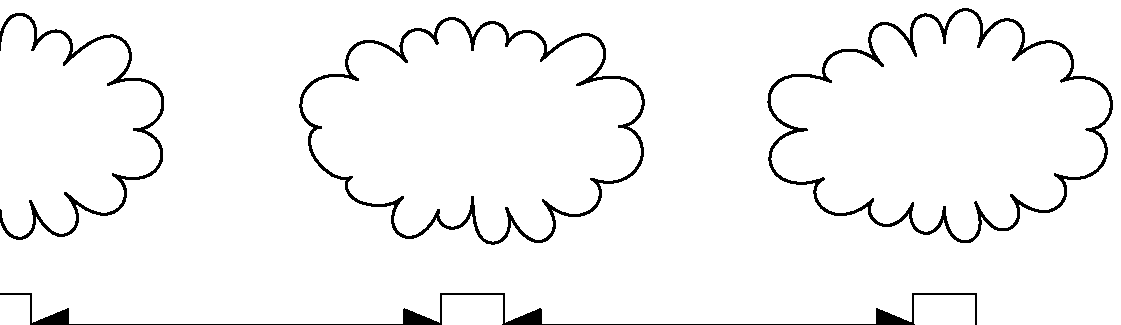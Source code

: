 
% Figures for O6-3
% $Id$

input boxes
%prologues := 1;                % uncomment to produce directly-viewable output

numeric u, a, e;
u := 10mm;

defaultfont := "rptmr";         % Times-Roman in (local?) TeX-speak


def cloud(expr centre, a, b) =
  begingroup
    % See eg. http://mathworld.wolfram.com/Ellipse.html
    pair i[], o[];
    numeric steps, hwidth, inc, thetadev, rdev;
    hwidth := 0.2u;             % outer/inner ellipse has semi-major axis of
                                % a +/- hwidth
    steps := 16;                % number of bumps on cloud
    inc := 360/steps;
    thetadev := inc/16;         % max deviation of theta
    rdev := a/8;                % ...and r

    for j=0 upto steps-1: 
      theta := j*inc + uniformdeviate(thetadev)-thetadev/2;
      r := 1/sqrt((cosd(theta)/(a-hwidth))**2 + (sind(theta)/(b-hwidth))**2)
           + uniformdeviate(rdev)-rdev/2;
      i[j] := (r*cosd(theta), r*sind(theta)) shifted centre;
      theta := (j+0.5)*inc + uniformdeviate(thetadev)-thetadev/2;
      r := 1/sqrt((cosd(theta)/(a+hwidth))**2 + (sind(theta)/(b+hwidth))**2)
           + uniformdeviate(rdev)-rdev/2;
      o[j] := (r*cosd(theta), r*sind(theta)) shifted centre;
    endfor
    i[steps] = i[0];

    pickup pencircle scaled 1pt;
    for j=0 upto steps-1: 
      draw i[j]{i[j]-centre}..o[j]..{centre-i[j+1]}i[j+1];
    endfor
  endgroup
enddef;

defaultscale := 2.5;

beginfig(1);

  boxhgap := 6u;
  boxvgap := 2.5u;
  interim ahlength := 0.5u;
  interim defaultdx := 0.4u;
  interim defaultdy := 0.4u;

  boxit.u("User");
  boxit.l("Language");
  boxit.s("System");
  ypart u.c = ypart l.c = ypart s.c;
  ypart u.s = ypart l.s;        % "User" has no descenders, make box same depth
  xpart s.c - xpart l.c = xpart l.c - xpart u.c = boxhgap;
  drawboxed(u,l,s);

  cloud(u.c shifted(0,boxvgap), 2u, 1.2u);
  label("model", u.c shifted(0,boxvgap));
  cloud(l.c shifted(0,boxvgap), 2u, 1.2u);
  label("model", l.c shifted(0,boxvgap));
  cloud(s.c shifted(0,boxvgap), 2u, 1.2u);
  label("model", s.c shifted(0,boxvgap));

  drawdblarrow u.e--l.w;
  drawdblarrow l.e--s.w;
 
  boxit.ut("astronomer, programmer");
  boxit.lt("GUI, API, protocol");
  boxit.st("application, library, service");

%Either...
if true:
  ypart ut.c = ypart lt.c = ypart st.c = ypart s.c - 1.5boxvgap;
  xpart lt.c = xpart l.c;
  xpart ut.e = xpart u.w;
  xpart st.w = xpart s.e;
  drawboxed(ut, lt, st);

  drawarrow ut.e{right} .. {up}u.s  dashed evenly scaled 2;
  drawarrow lt.n .. l.s      dashed evenly scaled 2;
  drawarrow st.w{left} .. {up}s.s  dashed evenly scaled 2;

else:
% ...or
  ypart ut.c = ypart st.c = ypart s.c - 1.5boxvgap;
  ypart lt.c = ypart st.c - boxvgap;
  xpart lt.c = xpart l.c;
  xpart st.c - xpart lt.c = xpart lt.c - xpart ut.c = 1.5 boxhgap;
  drawboxed(ut, lt, st);

  drawarrow ut.n{up} .. {up}u.s  dashed evenly scaled 2;
  drawarrow lt.n .. l.s      dashed evenly scaled 2;
  drawarrow st.n{up} .. {up}s.s  dashed evenly scaled 2;
fi
endfig;

end
